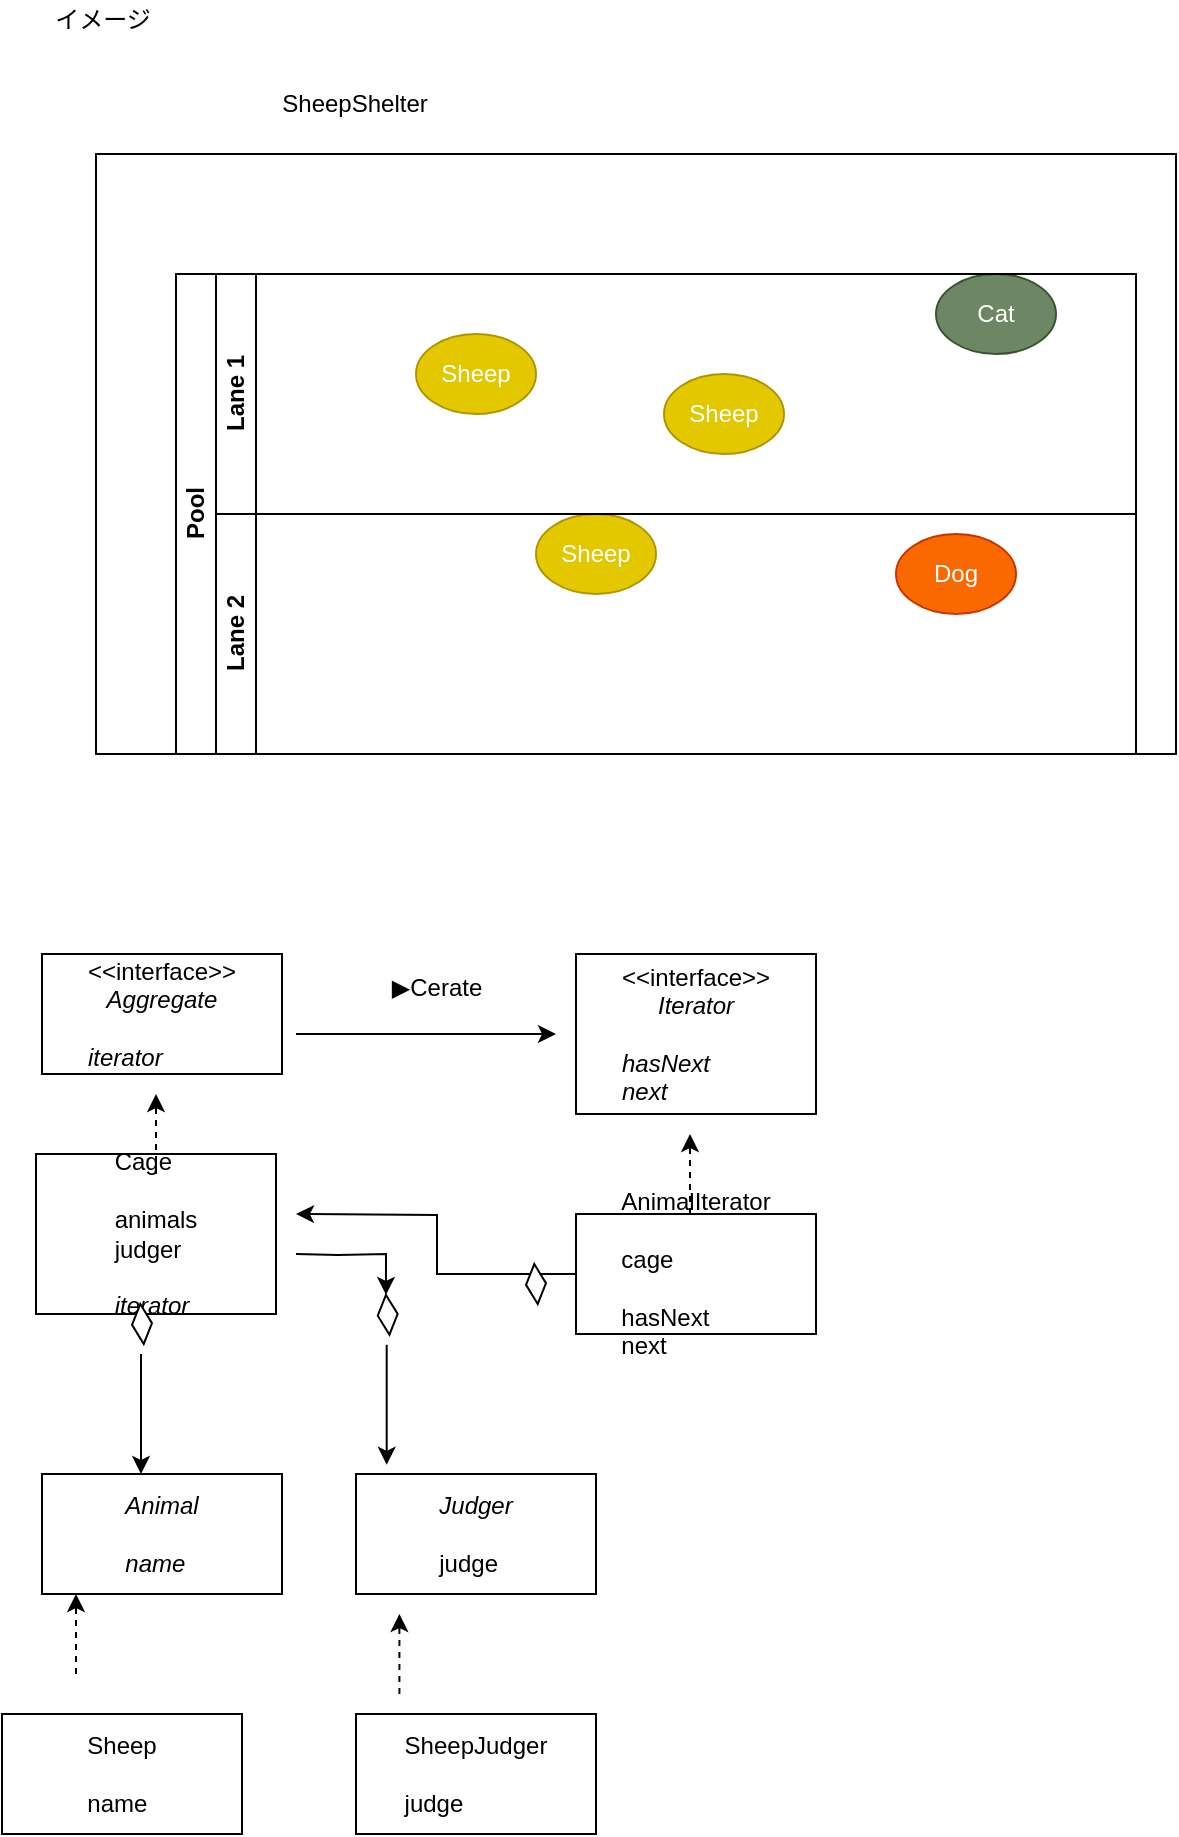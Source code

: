 <mxfile version="13.1.3">
    <diagram id="6hGFLwfOUW9BJ-s0fimq" name="Page-1">
        <mxGraphModel dx="693" dy="634" grid="1" gridSize="10" guides="1" tooltips="1" connect="1" arrows="1" fold="1" page="1" pageScale="1" pageWidth="827" pageHeight="1169" math="0" shadow="0">
            <root>
                <mxCell id="0"/>
                <mxCell id="1" parent="0"/>
                <mxCell id="2" value="イメージ" style="text;html=1;align=center;verticalAlign=middle;resizable=0;points=[];autosize=1;" vertex="1" parent="1">
                    <mxGeometry x="43" y="33" width="60" height="20" as="geometry"/>
                </mxCell>
                <mxCell id="5" value="&lt;div&gt;&lt;/div&gt;" style="rounded=0;whiteSpace=wrap;html=1;align=left;" vertex="1" parent="1">
                    <mxGeometry x="70" y="110" width="540" height="300" as="geometry"/>
                </mxCell>
                <mxCell id="7" value="SheepShelter" style="text;html=1;align=center;verticalAlign=middle;resizable=0;points=[];autosize=1;" vertex="1" parent="1">
                    <mxGeometry x="154" y="75" width="90" height="20" as="geometry"/>
                </mxCell>
                <mxCell id="10" value="Actor" style="shape=umlActor;verticalLabelPosition=bottom;labelBackgroundColor=#ffffff;verticalAlign=top;html=1;outlineConnect=0;" vertex="1" parent="1">
                    <mxGeometry x="110" y="280" width="30" height="60" as="geometry"/>
                </mxCell>
                <mxCell id="11" value="Sheep" style="ellipse;whiteSpace=wrap;html=1;fillColor=#e3c800;strokeColor=#B09500;fontColor=#ffffff;" vertex="1" parent="1">
                    <mxGeometry x="290" y="290" width="60" height="40" as="geometry"/>
                </mxCell>
                <mxCell id="12" value="Sheep" style="ellipse;whiteSpace=wrap;html=1;fillColor=#e3c800;strokeColor=#B09500;fontColor=#ffffff;" vertex="1" parent="1">
                    <mxGeometry x="354" y="220" width="60" height="40" as="geometry"/>
                </mxCell>
                <mxCell id="13" value="Sheep" style="ellipse;whiteSpace=wrap;html=1;fillColor=#e3c800;strokeColor=#B09500;fontColor=#ffffff;" vertex="1" parent="1">
                    <mxGeometry x="230" y="200" width="60" height="40" as="geometry"/>
                </mxCell>
                <mxCell id="14" value="Dog" style="ellipse;whiteSpace=wrap;html=1;fillColor=#fa6800;strokeColor=#C73500;fontColor=#ffffff;" vertex="1" parent="1">
                    <mxGeometry x="470" y="300" width="60" height="40" as="geometry"/>
                </mxCell>
                <mxCell id="15" value="Cat" style="ellipse;whiteSpace=wrap;html=1;fillColor=#6d8764;strokeColor=#3A5431;fontColor=#ffffff;" vertex="1" parent="1">
                    <mxGeometry x="490" y="170" width="60" height="40" as="geometry"/>
                </mxCell>
                <mxCell id="18" value="Pool" style="swimlane;html=1;childLayout=stackLayout;resizeParent=1;resizeParentMax=0;horizontal=0;startSize=20;horizontalStack=0;" vertex="1" parent="1">
                    <mxGeometry x="110" y="170" width="480" height="240" as="geometry"/>
                </mxCell>
                <mxCell id="19" value="Lane 1" style="swimlane;html=1;startSize=20;horizontal=0;" vertex="1" parent="18">
                    <mxGeometry x="20" width="460" height="120" as="geometry"/>
                </mxCell>
                <mxCell id="20" value="Lane 2" style="swimlane;html=1;startSize=20;horizontal=0;" vertex="1" parent="18">
                    <mxGeometry x="20" y="120" width="460" height="120" as="geometry"/>
                </mxCell>
                <mxCell id="22" value="&amp;lt;&amp;lt;interface&amp;gt;&amp;gt;&lt;br&gt;&lt;i&gt;Aggregate&lt;/i&gt;&lt;br&gt;&lt;div style=&quot;text-align: left&quot;&gt;&lt;br&gt;&lt;/div&gt;&lt;div style=&quot;text-align: left&quot;&gt;&lt;i&gt;iterator&lt;/i&gt;&lt;/div&gt;" style="rounded=0;whiteSpace=wrap;html=1;" vertex="1" parent="1">
                    <mxGeometry x="43" y="510" width="120" height="60" as="geometry"/>
                </mxCell>
                <mxCell id="23" value="&amp;lt;&amp;lt;interface&amp;gt;&amp;gt;&lt;br&gt;&lt;i&gt;Iterator&lt;/i&gt;&lt;br&gt;&lt;div style=&quot;text-align: left&quot;&gt;&lt;br&gt;&lt;/div&gt;&lt;div style=&quot;text-align: left&quot;&gt;&lt;i&gt;hasNext&lt;/i&gt;&lt;/div&gt;&lt;div style=&quot;text-align: left&quot;&gt;&lt;i&gt;next&lt;/i&gt;&lt;/div&gt;" style="rounded=0;whiteSpace=wrap;html=1;" vertex="1" parent="1">
                    <mxGeometry x="310" y="510" width="120" height="80" as="geometry"/>
                </mxCell>
                <mxCell id="24" value="" style="endArrow=classic;html=1;" edge="1" parent="1">
                    <mxGeometry width="50" height="50" relative="1" as="geometry">
                        <mxPoint x="170" y="550" as="sourcePoint"/>
                        <mxPoint x="300" y="550" as="targetPoint"/>
                    </mxGeometry>
                </mxCell>
                <mxCell id="25" value="▶Cerate" style="text;html=1;align=center;verticalAlign=middle;resizable=0;points=[];autosize=1;" vertex="1" parent="1">
                    <mxGeometry x="210" y="517" width="60" height="20" as="geometry"/>
                </mxCell>
                <mxCell id="26" value="&lt;div style=&quot;text-align: left&quot;&gt;Cage&lt;/div&gt;&lt;div style=&quot;text-align: left&quot;&gt;&lt;br&gt;&lt;/div&gt;&lt;div style=&quot;text-align: left&quot;&gt;animals&lt;/div&gt;&lt;div style=&quot;text-align: left&quot;&gt;judger&lt;/div&gt;&lt;div style=&quot;text-align: left&quot;&gt;&lt;br&gt;&lt;/div&gt;&lt;div style=&quot;text-align: left&quot;&gt;&lt;i&gt;iterator&lt;/i&gt;&lt;/div&gt;" style="rounded=0;whiteSpace=wrap;html=1;" vertex="1" parent="1">
                    <mxGeometry x="40" y="610" width="120" height="80" as="geometry"/>
                </mxCell>
                <mxCell id="27" value="" style="endArrow=classic;html=1;dashed=1;" edge="1" parent="1">
                    <mxGeometry width="50" height="50" relative="1" as="geometry">
                        <mxPoint x="100" y="620" as="sourcePoint"/>
                        <mxPoint x="100" y="580" as="targetPoint"/>
                    </mxGeometry>
                </mxCell>
                <mxCell id="30" value="" style="endArrow=classic;html=1;dashed=1;targetPerimeterSpacing=0;" edge="1" parent="1" target="29">
                    <mxGeometry width="50" height="50" relative="1" as="geometry">
                        <mxPoint x="90" y="690" as="sourcePoint"/>
                        <mxPoint x="90" y="760" as="targetPoint"/>
                    </mxGeometry>
                </mxCell>
                <mxCell id="31" value="" style="group" vertex="1" connectable="0" parent="1">
                    <mxGeometry x="87.147" y="684.602" width="11.705" height="85.398" as="geometry"/>
                </mxCell>
                <mxCell id="28" value="" style="endArrow=classic;html=1;targetPerimeterSpacing=0;" edge="1" parent="31">
                    <mxGeometry width="50" height="50" relative="1" as="geometry">
                        <mxPoint x="5.353" y="25.398" as="sourcePoint"/>
                        <mxPoint x="5.353" y="85.398" as="targetPoint"/>
                    </mxGeometry>
                </mxCell>
                <mxCell id="29" value="" style="rhombus;whiteSpace=wrap;html=1;rotation=85;" vertex="1" parent="31">
                    <mxGeometry x="-4.147" y="5.398" width="20" height="10" as="geometry"/>
                </mxCell>
                <mxCell id="32" value="&lt;div style=&quot;text-align: left&quot;&gt;&lt;i&gt;Animal&lt;/i&gt;&lt;/div&gt;&lt;div style=&quot;text-align: left&quot;&gt;&lt;br&gt;&lt;/div&gt;&lt;div style=&quot;text-align: left&quot;&gt;&lt;i&gt;name&lt;/i&gt;&lt;/div&gt;" style="rounded=0;whiteSpace=wrap;html=1;" vertex="1" parent="1">
                    <mxGeometry x="43" y="770" width="120" height="60" as="geometry"/>
                </mxCell>
                <mxCell id="33" value="" style="endArrow=classic;html=1;dashed=1;" edge="1" parent="1">
                    <mxGeometry width="50" height="50" relative="1" as="geometry">
                        <mxPoint x="60" y="870" as="sourcePoint"/>
                        <mxPoint x="60" y="830" as="targetPoint"/>
                    </mxGeometry>
                </mxCell>
                <mxCell id="34" value="&lt;div style=&quot;text-align: left&quot;&gt;SheepJudger&lt;/div&gt;&lt;div style=&quot;text-align: left&quot;&gt;&lt;br&gt;&lt;/div&gt;&lt;div style=&quot;text-align: left&quot;&gt;judge&lt;/div&gt;" style="rounded=0;whiteSpace=wrap;html=1;" vertex="1" parent="1">
                    <mxGeometry x="200" y="890" width="120" height="60" as="geometry"/>
                </mxCell>
                <mxCell id="35" value="" style="group" vertex="1" connectable="0" parent="1">
                    <mxGeometry x="209.997" y="680.002" width="11.705" height="85.398" as="geometry"/>
                </mxCell>
                <mxCell id="36" value="" style="endArrow=classic;html=1;targetPerimeterSpacing=0;" edge="1" parent="35">
                    <mxGeometry width="50" height="50" relative="1" as="geometry">
                        <mxPoint x="5.353" y="25.398" as="sourcePoint"/>
                        <mxPoint x="5.353" y="85.398" as="targetPoint"/>
                    </mxGeometry>
                </mxCell>
                <mxCell id="37" value="" style="rhombus;whiteSpace=wrap;html=1;rotation=85;" vertex="1" parent="35">
                    <mxGeometry x="-4.147" y="5.398" width="20" height="10" as="geometry"/>
                </mxCell>
                <mxCell id="38" style="edgeStyle=orthogonalEdgeStyle;rounded=0;orthogonalLoop=1;jettySize=auto;html=1;exitX=0;exitY=0.5;exitDx=0;exitDy=0;targetPerimeterSpacing=0;entryX=0;entryY=0.5;entryDx=0;entryDy=0;" edge="1" parent="1" target="37">
                    <mxGeometry relative="1" as="geometry">
                        <mxPoint x="170" y="660" as="sourcePoint"/>
                    </mxGeometry>
                </mxCell>
                <mxCell id="39" value="&lt;div style=&quot;text-align: left&quot;&gt;&lt;i&gt;Judger&lt;/i&gt;&lt;/div&gt;&lt;div style=&quot;text-align: left&quot;&gt;&lt;br&gt;&lt;/div&gt;&lt;div style=&quot;text-align: left&quot;&gt;judge&lt;/div&gt;" style="rounded=0;whiteSpace=wrap;html=1;" vertex="1" parent="1">
                    <mxGeometry x="200" y="770" width="120" height="60" as="geometry"/>
                </mxCell>
                <mxCell id="40" value="" style="endArrow=classic;html=1;dashed=1;" edge="1" parent="1">
                    <mxGeometry width="50" height="50" relative="1" as="geometry">
                        <mxPoint x="221.7" y="880" as="sourcePoint"/>
                        <mxPoint x="221.7" y="840" as="targetPoint"/>
                    </mxGeometry>
                </mxCell>
                <mxCell id="41" value="&lt;div style=&quot;text-align: left&quot;&gt;Sheep&lt;/div&gt;&lt;div style=&quot;text-align: left&quot;&gt;&lt;br&gt;&lt;/div&gt;&lt;div style=&quot;text-align: left&quot;&gt;name&lt;/div&gt;" style="rounded=0;whiteSpace=wrap;html=1;" vertex="1" parent="1">
                    <mxGeometry x="23" y="890" width="120" height="60" as="geometry"/>
                </mxCell>
                <mxCell id="44" style="edgeStyle=orthogonalEdgeStyle;rounded=0;orthogonalLoop=1;jettySize=auto;html=1;targetPerimeterSpacing=0;" edge="1" parent="1" source="42">
                    <mxGeometry relative="1" as="geometry">
                        <mxPoint x="170" y="640" as="targetPoint"/>
                    </mxGeometry>
                </mxCell>
                <mxCell id="42" value="&lt;div style=&quot;text-align: left&quot;&gt;AnimalIterator&lt;/div&gt;&lt;div style=&quot;text-align: left&quot;&gt;&lt;br&gt;&lt;/div&gt;&lt;div style=&quot;text-align: left&quot;&gt;cage&lt;/div&gt;&lt;div style=&quot;text-align: left&quot;&gt;&lt;br&gt;&lt;/div&gt;&lt;div style=&quot;text-align: left&quot;&gt;hasNext&lt;/div&gt;&lt;div style=&quot;text-align: left&quot;&gt;next&lt;/div&gt;" style="rounded=0;whiteSpace=wrap;html=1;" vertex="1" parent="1">
                    <mxGeometry x="310" y="640" width="120" height="60" as="geometry"/>
                </mxCell>
                <mxCell id="43" value="" style="endArrow=classic;html=1;dashed=1;" edge="1" parent="1">
                    <mxGeometry width="50" height="50" relative="1" as="geometry">
                        <mxPoint x="367" y="640" as="sourcePoint"/>
                        <mxPoint x="367" y="600" as="targetPoint"/>
                    </mxGeometry>
                </mxCell>
                <mxCell id="45" value="" style="rhombus;whiteSpace=wrap;html=1;rotation=85;" vertex="1" parent="1">
                    <mxGeometry x="280" y="670" width="20" height="10" as="geometry"/>
                </mxCell>
            </root>
        </mxGraphModel>
    </diagram>
</mxfile>